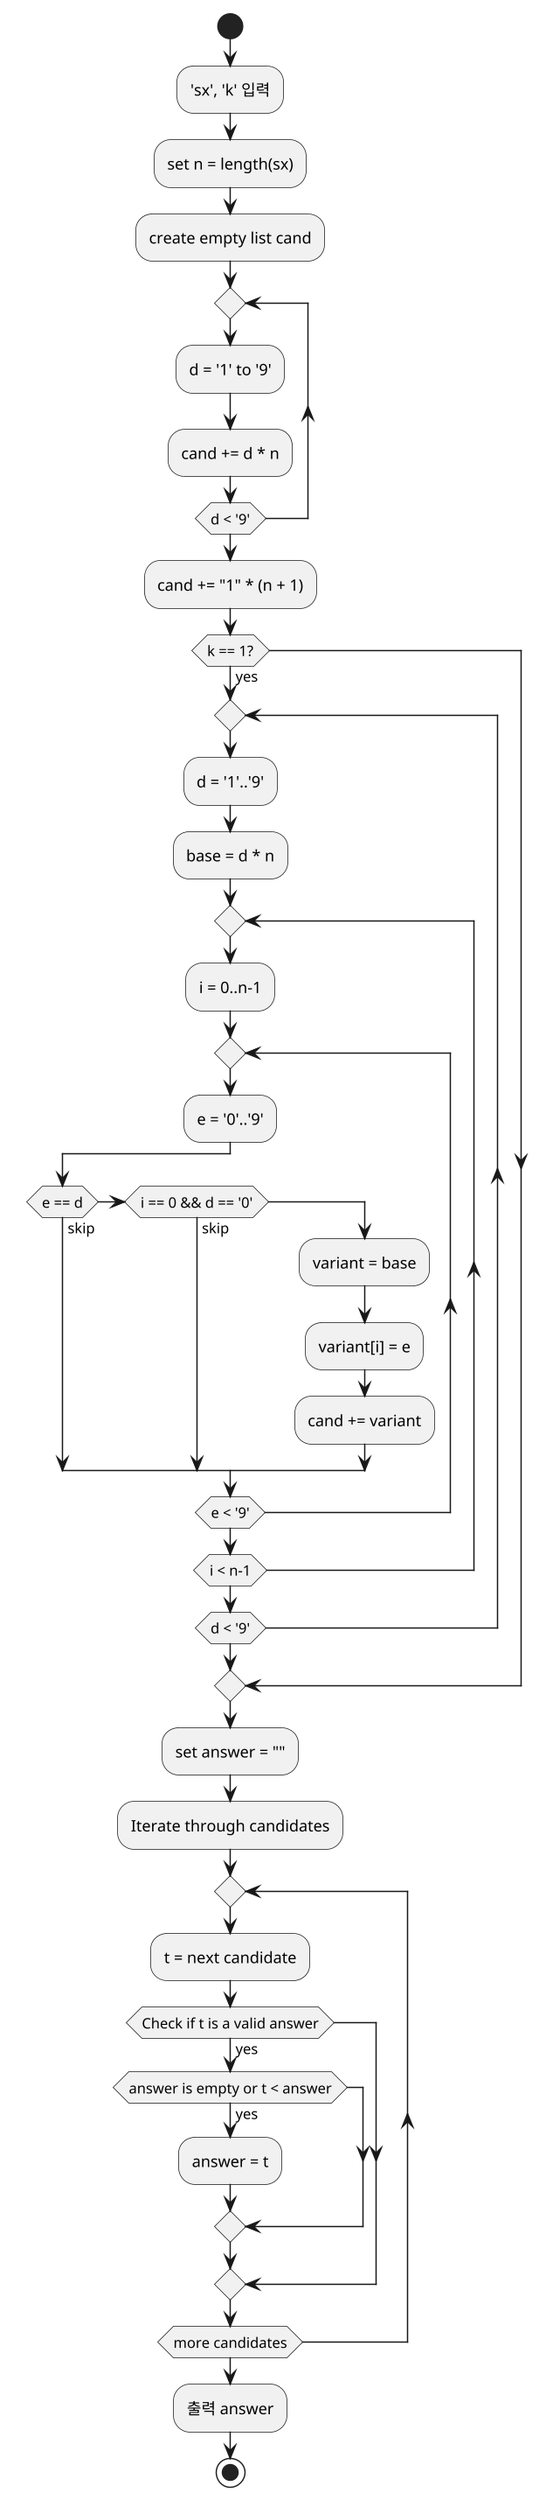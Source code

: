 @startuml TD

skinparam DefaultFontName "Apple SD Gothic Neo"
skinparam Dpi 144

start

:'sx', 'k' 입력;
:set n = length(sx);
:create empty list cand;

repeat
    :d = '1' to '9';
    :cand += d * n;
repeat while (d < '9');

:cand += "1" * (n + 1);

if (k == 1?) then (yes)
    repeat
        :d = '1'..'9';
        :base = d * n;
        repeat
            :i = 0..n-1;
            repeat
                :e = '0'..'9';
                if (e == d) then (skip)
                elseif (i == 0 && d == '0') then (skip)
                else
                    :variant = base;
                    :variant[i] = e;
                    :cand += variant;
                endif
            repeat while (e < '9');
        repeat while (i < n-1);
    repeat while (d < '9');
endif

:set answer = "";
:Iterate through candidates;
repeat
    :t = next candidate;
    if (Check if t is a valid answer) then (yes)
        if (answer is empty or t < answer) then (yes)
            :answer = t;
        endif
    endif
repeat while (more candidates)

:출력 answer;
stop
@enduml